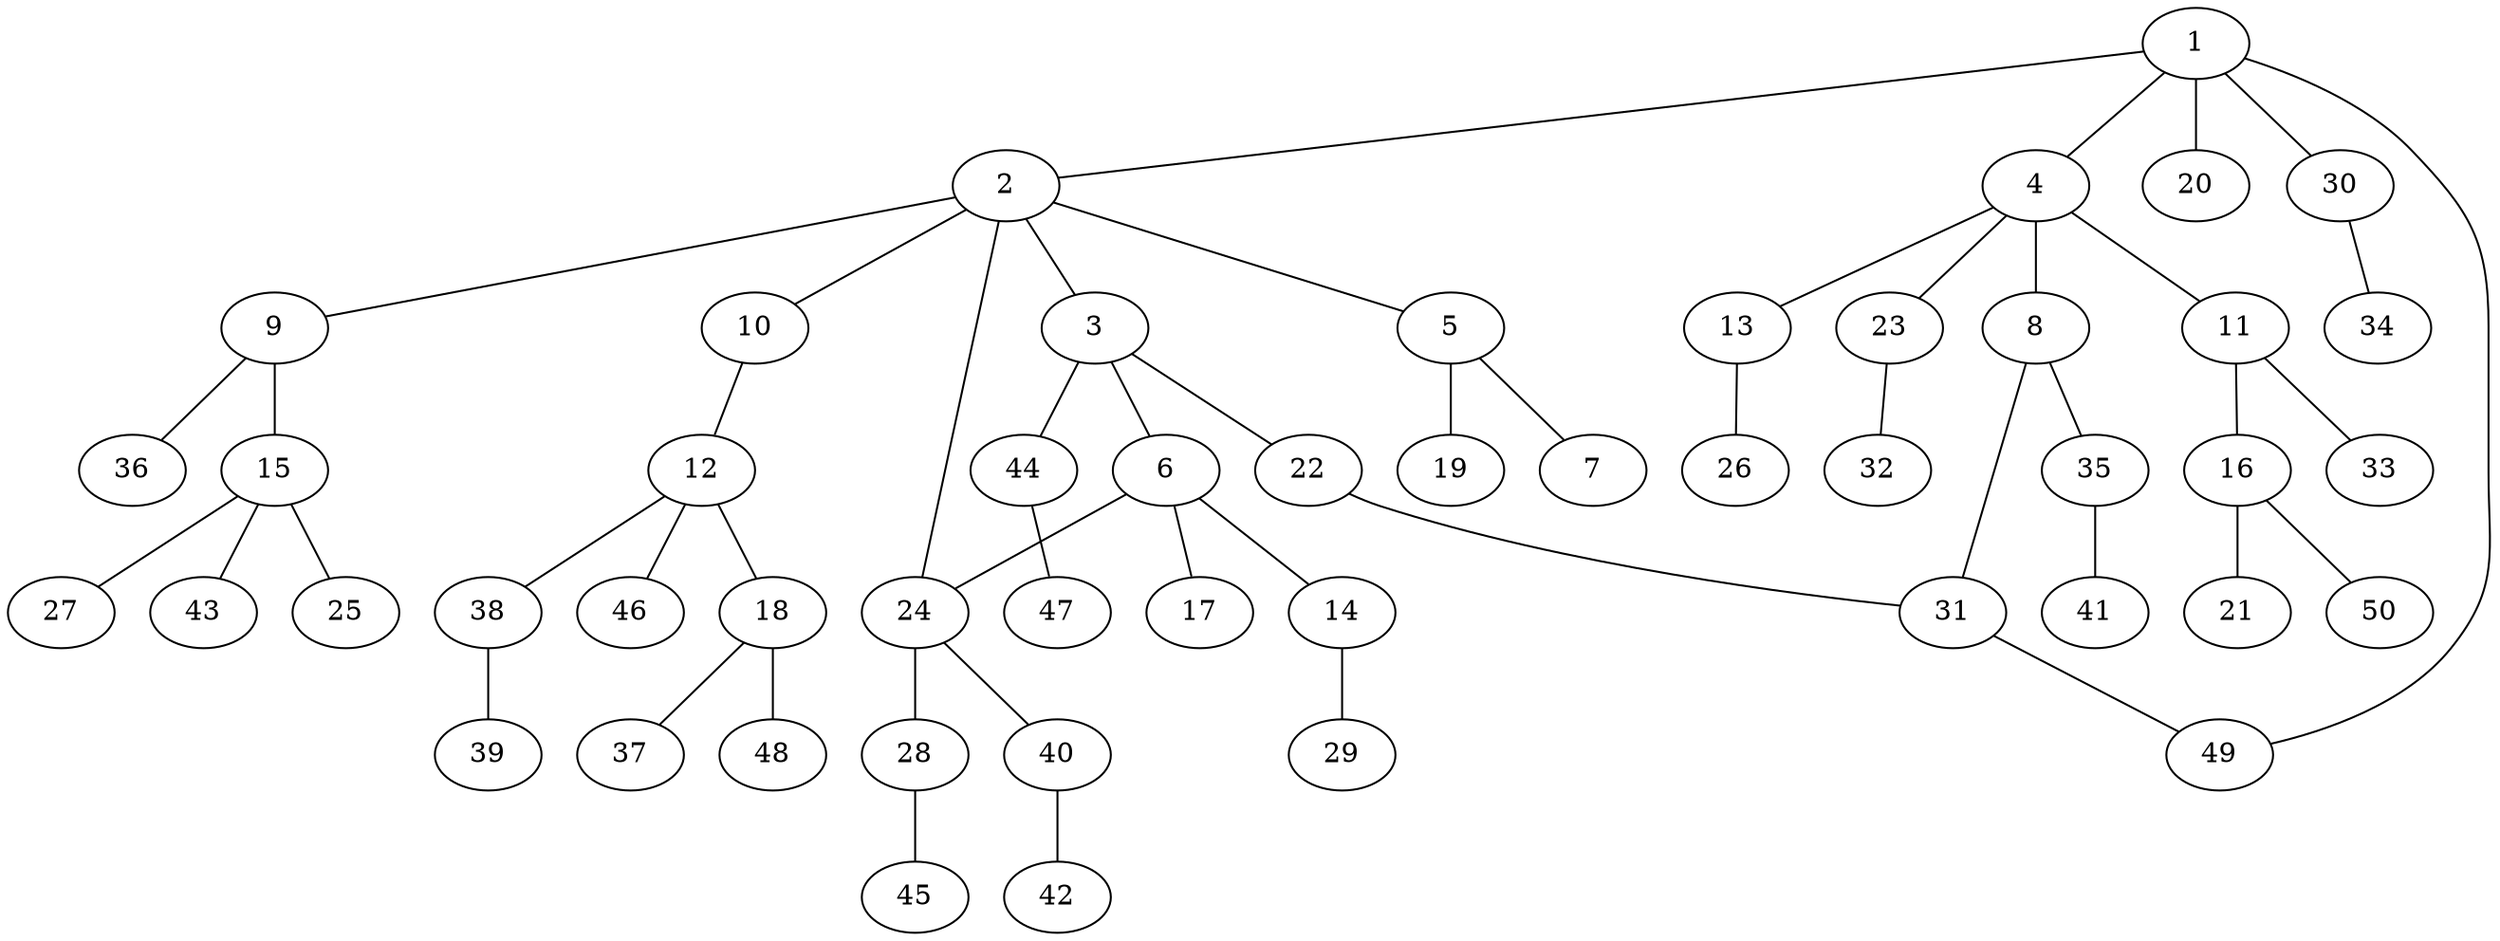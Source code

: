 graph graphname {1--2
1--4
1--20
1--30
1--49
2--3
2--5
2--9
2--10
2--24
3--6
3--22
3--44
4--8
4--11
4--13
4--23
5--7
5--19
6--14
6--17
6--24
8--31
8--35
9--15
9--36
10--12
11--16
11--33
12--18
12--38
12--46
13--26
14--29
15--25
15--27
15--43
16--21
16--50
18--37
18--48
22--31
23--32
24--28
24--40
28--45
30--34
31--49
35--41
38--39
40--42
44--47
}